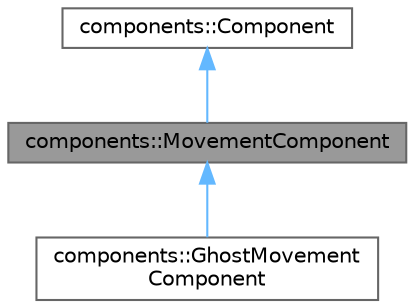 digraph "components::MovementComponent"
{
 // LATEX_PDF_SIZE
  bgcolor="transparent";
  edge [fontname=Helvetica,fontsize=10,labelfontname=Helvetica,labelfontsize=10];
  node [fontname=Helvetica,fontsize=10,shape=box,height=0.2,width=0.4];
  Node1 [id="Node000001",label="components::MovementComponent",height=0.2,width=0.4,color="gray40", fillcolor="grey60", style="filled", fontcolor="black",tooltip="Handles movement logic for a game object."];
  Node2 -> Node1 [id="edge1_Node000001_Node000002",dir="back",color="steelblue1",style="solid",tooltip=" "];
  Node2 [id="Node000002",label="components::Component",height=0.2,width=0.4,color="gray40", fillcolor="white", style="filled",URL="$classcomponents_1_1_component.html",tooltip="Abstract base class for all components in the game engine."];
  Node1 -> Node3 [id="edge2_Node000001_Node000003",dir="back",color="steelblue1",style="solid",tooltip=" "];
  Node3 [id="Node000003",label="components::GhostMovement\lComponent",height=0.2,width=0.4,color="gray40", fillcolor="white", style="filled",URL="$classcomponents_1_1_ghost_movement_component.html",tooltip="Handles movement heuristics for NPCs or enemies."];
}

